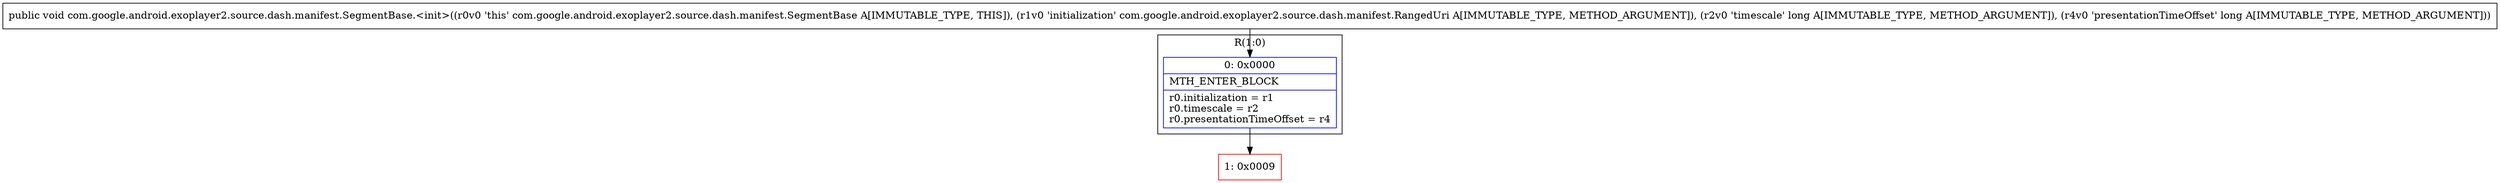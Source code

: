 digraph "CFG forcom.google.android.exoplayer2.source.dash.manifest.SegmentBase.\<init\>(Lcom\/google\/android\/exoplayer2\/source\/dash\/manifest\/RangedUri;JJ)V" {
subgraph cluster_Region_257598285 {
label = "R(1:0)";
node [shape=record,color=blue];
Node_0 [shape=record,label="{0\:\ 0x0000|MTH_ENTER_BLOCK\l|r0.initialization = r1\lr0.timescale = r2\lr0.presentationTimeOffset = r4\l}"];
}
Node_1 [shape=record,color=red,label="{1\:\ 0x0009}"];
MethodNode[shape=record,label="{public void com.google.android.exoplayer2.source.dash.manifest.SegmentBase.\<init\>((r0v0 'this' com.google.android.exoplayer2.source.dash.manifest.SegmentBase A[IMMUTABLE_TYPE, THIS]), (r1v0 'initialization' com.google.android.exoplayer2.source.dash.manifest.RangedUri A[IMMUTABLE_TYPE, METHOD_ARGUMENT]), (r2v0 'timescale' long A[IMMUTABLE_TYPE, METHOD_ARGUMENT]), (r4v0 'presentationTimeOffset' long A[IMMUTABLE_TYPE, METHOD_ARGUMENT])) }"];
MethodNode -> Node_0;
Node_0 -> Node_1;
}

